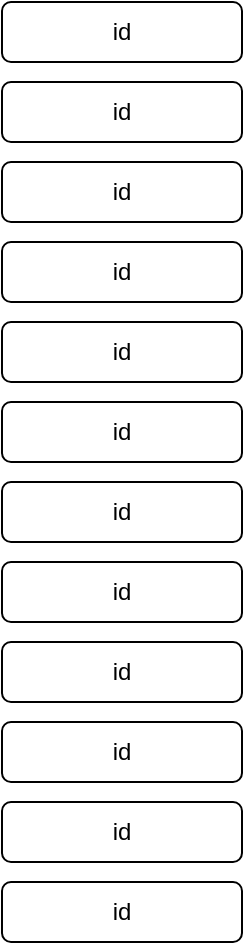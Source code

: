 <mxfile version="20.0.0" type="github">
  <diagram id="C5RBs43oDa-KdzZeNtuy" name="Page-1">
    <mxGraphModel dx="1061" dy="584" grid="1" gridSize="10" guides="1" tooltips="1" connect="1" arrows="1" fold="1" page="1" pageScale="1" pageWidth="827" pageHeight="1169" math="0" shadow="0">
      <root>
        <mxCell id="WIyWlLk6GJQsqaUBKTNV-0" />
        <mxCell id="WIyWlLk6GJQsqaUBKTNV-1" parent="WIyWlLk6GJQsqaUBKTNV-0" />
        <mxCell id="X2QAdy7HAn3LYDnzlFGG-0" value="id" style="rounded=1;whiteSpace=wrap;html=1;" vertex="1" parent="WIyWlLk6GJQsqaUBKTNV-1">
          <mxGeometry x="190" y="50" width="120" height="30" as="geometry" />
        </mxCell>
        <mxCell id="X2QAdy7HAn3LYDnzlFGG-1" value="id" style="rounded=1;whiteSpace=wrap;html=1;" vertex="1" parent="WIyWlLk6GJQsqaUBKTNV-1">
          <mxGeometry x="190" y="90" width="120" height="30" as="geometry" />
        </mxCell>
        <mxCell id="X2QAdy7HAn3LYDnzlFGG-2" value="id" style="rounded=1;whiteSpace=wrap;html=1;" vertex="1" parent="WIyWlLk6GJQsqaUBKTNV-1">
          <mxGeometry x="190" y="130" width="120" height="30" as="geometry" />
        </mxCell>
        <mxCell id="X2QAdy7HAn3LYDnzlFGG-3" value="id" style="rounded=1;whiteSpace=wrap;html=1;" vertex="1" parent="WIyWlLk6GJQsqaUBKTNV-1">
          <mxGeometry x="190" y="170" width="120" height="30" as="geometry" />
        </mxCell>
        <mxCell id="X2QAdy7HAn3LYDnzlFGG-4" value="id" style="rounded=1;whiteSpace=wrap;html=1;" vertex="1" parent="WIyWlLk6GJQsqaUBKTNV-1">
          <mxGeometry x="190" y="210" width="120" height="30" as="geometry" />
        </mxCell>
        <mxCell id="X2QAdy7HAn3LYDnzlFGG-5" value="id" style="rounded=1;whiteSpace=wrap;html=1;" vertex="1" parent="WIyWlLk6GJQsqaUBKTNV-1">
          <mxGeometry x="190" y="250" width="120" height="30" as="geometry" />
        </mxCell>
        <mxCell id="X2QAdy7HAn3LYDnzlFGG-6" value="id" style="rounded=1;whiteSpace=wrap;html=1;" vertex="1" parent="WIyWlLk6GJQsqaUBKTNV-1">
          <mxGeometry x="190" y="290" width="120" height="30" as="geometry" />
        </mxCell>
        <mxCell id="X2QAdy7HAn3LYDnzlFGG-7" value="id" style="rounded=1;whiteSpace=wrap;html=1;" vertex="1" parent="WIyWlLk6GJQsqaUBKTNV-1">
          <mxGeometry x="190" y="330" width="120" height="30" as="geometry" />
        </mxCell>
        <mxCell id="X2QAdy7HAn3LYDnzlFGG-8" value="id" style="rounded=1;whiteSpace=wrap;html=1;" vertex="1" parent="WIyWlLk6GJQsqaUBKTNV-1">
          <mxGeometry x="190" y="370" width="120" height="30" as="geometry" />
        </mxCell>
        <mxCell id="X2QAdy7HAn3LYDnzlFGG-9" value="id" style="rounded=1;whiteSpace=wrap;html=1;" vertex="1" parent="WIyWlLk6GJQsqaUBKTNV-1">
          <mxGeometry x="190" y="410" width="120" height="30" as="geometry" />
        </mxCell>
        <mxCell id="X2QAdy7HAn3LYDnzlFGG-10" value="id" style="rounded=1;whiteSpace=wrap;html=1;" vertex="1" parent="WIyWlLk6GJQsqaUBKTNV-1">
          <mxGeometry x="190" y="450" width="120" height="30" as="geometry" />
        </mxCell>
        <mxCell id="X2QAdy7HAn3LYDnzlFGG-11" value="id" style="rounded=1;whiteSpace=wrap;html=1;" vertex="1" parent="WIyWlLk6GJQsqaUBKTNV-1">
          <mxGeometry x="190" y="490" width="120" height="30" as="geometry" />
        </mxCell>
      </root>
    </mxGraphModel>
  </diagram>
</mxfile>
